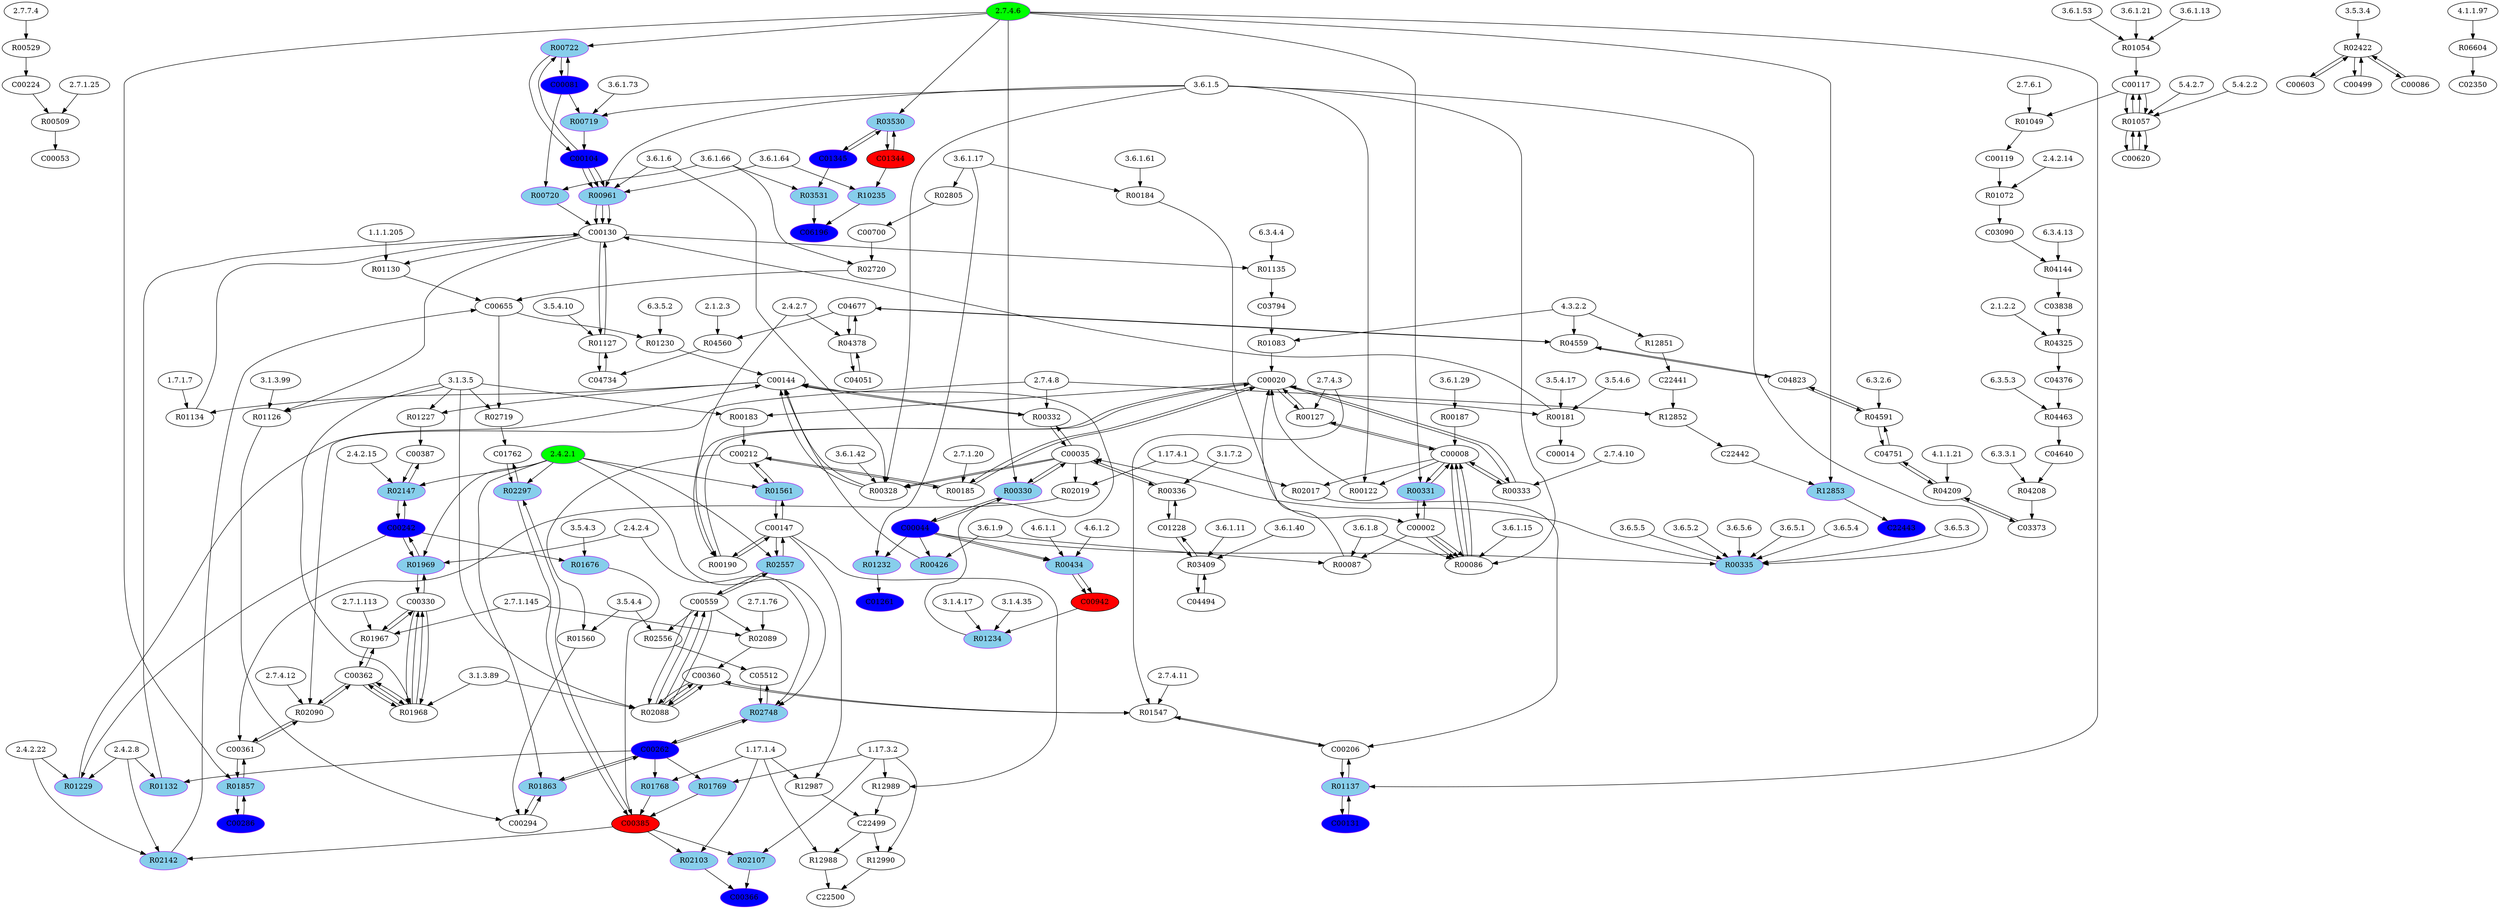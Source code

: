 digraph G {
"2.7.7.4" [type=E];
"3.6.1.66" [type=E];
"3.1.4.17" [type=E];
"1.7.1.7" [type=E];
"3.6.5.5" [type=E];
"3.5.4.17" [type=E];
"3.5.4.4" [type=E];
"3.6.1.5" [type=E];
"3.6.1.17" [type=E];
"2.4.2.1" [color=purple, fillcolor=green, style=filled, type=E];
"3.5.3.4" [type=E];
"4.1.1.21" [type=E];
"1.17.1.4" [type=E];
"2.7.1.76" [type=E];
"2.1.2.2" [type=E];
"2.7.4.10" [type=E];
"3.6.1.8" [type=E];
"3.6.5.2" [type=E];
"1.17.3.2" [type=E];
"2.4.2.4" [type=E];
"3.6.1.15" [type=E];
"3.6.5.6" [type=E];
"3.6.5.1" [type=E];
"3.6.1.73" [type=E];
"3.6.1.11" [type=E];
"2.7.4.11" [type=E];
"3.6.1.64" [type=E];
"2.7.1.113" [type=E];
"2.7.4.8" [type=E];
"3.6.1.29" [type=E];
"3.6.1.61" [type=E];
"3.6.1.13" [type=E];
"2.4.2.7" [type=E];
"2.4.2.8" [type=E];
"3.6.1.9" [type=E];
"3.6.5.4" [type=E];
"3.1.3.5" [type=E];
"2.4.2.22" [type=E];
"3.5.4.3" [type=E];
"1.1.1.205" [type=E];
"5.4.2.7" [type=E];
"3.6.1.42" [type=E];
"3.1.4.35" [type=E];
"2.7.1.145" [type=E];
"2.7.6.1" [type=E];
"3.6.5.3" [type=E];
"3.5.4.10" [type=E];
"2.7.1.25" [type=E];
"3.6.1.6" [type=E];
"3.6.1.53" [type=E];
"1.17.4.1" [type=E];
"6.3.3.1" [type=E];
"4.1.1.97" [type=E];
"6.3.5.3" [type=E];
"2.7.4.12" [type=E];
"6.3.4.13" [type=E];
"4.6.1.1" [type=E];
"2.7.4.6" [color=purple, fillcolor=green, style=filled, type=E];
"4.3.2.2" [type=E];
"3.5.4.6" [type=E];
"2.1.2.3" [type=E];
"2.7.4.3" [type=E];
"6.3.2.6" [type=E];
"2.4.2.15" [type=E];
"2.4.2.14" [type=E];
"2.7.1.20" [type=E];
"5.4.2.2" [type=E];
"3.1.3.89" [type=E];
"6.3.4.4" [type=E];
"6.3.5.2" [type=E];
"4.6.1.2" [type=E];
"3.6.1.21" [type=E];
"3.6.1.40" [type=E];
"3.1.3.99" [type=E];
"3.1.7.2" [type=E];
R01132 [color=purple, fillcolor=skyblue, style=filled, type=R];
R04591 [type=R];
R02090 [type=R];
R01049 [type=R];
R00086 [type=R];
R12851 [type=R];
R00722 [color=purple, fillcolor=skyblue, style=filled, type=R];
R00330 [color=purple, fillcolor=skyblue, style=filled, type=R];
R00184 [type=R];
R01127 [type=R];
R01072 [type=R];
R12853 [color=purple, fillcolor=skyblue, style=filled, type=R];
R03531 [color=purple, fillcolor=skyblue, style=filled, type=R];
R12987 [type=R];
R01547 [type=R];
R00336 [type=R];
R00720 [color=purple, fillcolor=skyblue, style=filled, type=R];
R01863 [color=purple, fillcolor=skyblue, style=filled, type=R];
R01857 [color=purple, fillcolor=skyblue, style=filled, type=R];
R02720 [type=R];
R02719 [type=R];
R00335 [color=purple, fillcolor=skyblue, style=filled, type=R];
R00122 [type=R];
R01768 [color=purple, fillcolor=skyblue, style=filled, type=R];
R04208 [type=R];
R00509 [type=R];
R01561 [color=purple, fillcolor=skyblue, style=filled, type=R];
R00529 [type=R];
R00426 [color=purple, fillcolor=skyblue, style=filled, type=R];
R01967 [type=R];
R01234 [color=purple, fillcolor=skyblue, style=filled, type=R];
R02147 [color=purple, fillcolor=skyblue, style=filled, type=R];
R00187 [type=R];
R02107 [color=purple, fillcolor=skyblue, style=filled, type=R];
R04209 [type=R];
R01130 [type=R];
R00183 [type=R];
R00961 [color=purple, fillcolor=skyblue, style=filled, type=R];
R02557 [color=purple, fillcolor=skyblue, style=filled, type=R];
R01968 [type=R];
R01229 [color=purple, fillcolor=skyblue, style=filled, type=R];
R00087 [type=R];
R01083 [type=R];
R12989 [type=R];
R12852 [type=R];
R02089 [type=R];
R04560 [type=R];
R00185 [type=R];
R01227 [type=R];
R02142 [color=purple, fillcolor=skyblue, style=filled, type=R];
R01135 [type=R];
R02805 [type=R];
R01230 [type=R];
R00181 [type=R];
R01054 [type=R];
R04144 [type=R];
R00190 [type=R];
R00332 [type=R];
R01560 [type=R];
R02297 [color=purple, fillcolor=skyblue, style=filled, type=R];
R03409 [type=R];
R03530 [color=purple, fillcolor=skyblue, style=filled, type=R];
R02088 [type=R];
R04559 [type=R];
R01134 [type=R];
R02019 [type=R];
R02748 [color=purple, fillcolor=skyblue, style=filled, type=R];
R06604 [type=R];
R00127 [type=R];
R02017 [type=R];
R00434 [color=purple, fillcolor=skyblue, style=filled, type=R];
R00719 [color=purple, fillcolor=skyblue, style=filled, type=R];
R01057 [type=R];
R02422 [type=R];
R00331 [color=purple, fillcolor=skyblue, style=filled, type=R];
R12988 [type=R];
R04378 [type=R];
R12990 [type=R];
R04463 [type=R];
R01137 [color=purple, fillcolor=skyblue, style=filled, type=R];
R04325 [type=R];
R02103 [color=purple, fillcolor=skyblue, style=filled, type=R];
R01769 [color=purple, fillcolor=skyblue, style=filled, type=R];
R02556 [type=R];
R01676 [color=purple, fillcolor=skyblue, style=filled, type=R];
R01969 [color=purple, fillcolor=skyblue, style=filled, type=R];
R00333 [type=R];
R01126 [type=R];
R00328 [type=R];
R01232 [color=purple, fillcolor=skyblue, style=filled, type=R];
R10235 [color=purple, fillcolor=skyblue, style=filled, type=R];
C00655 [type=C];
C04051 [type=C];
C03794 [type=C];
C00008 [type=C];
C00360 [type=C];
C00212 [type=C];
C00044 [color=purple, fillcolor=blue, style=filled, type=C];
C00053 [type=C];
C00147 [type=C];
C00362 [type=C];
C04494 [type=C];
C03090 [type=C];
C00081 [color=purple, fillcolor=blue, style=filled, type=C];
C00603 [type=C];
C00117 [type=C];
C00130 [type=C];
C04734 [type=C];
C00206 [type=C];
C05512 [type=C];
C22441 [type=C];
C22499 [type=C];
C04376 [type=C];
C03838 [type=C];
C00361 [type=C];
C00242 [color=purple, fillcolor=blue, style=filled, type=C];
C04751 [type=C];
C00499 [type=C];
C03373 [type=C];
C00620 [type=C];
C01345 [color=purple, fillcolor=blue, style=filled, type=C];
C00086 [type=C];
C00366 [color=purple, fillcolor=blue, style=filled, type=C];
C00131 [color=purple, fillcolor=blue, style=filled, type=C];
C00119 [type=C];
C22500 [type=C];
C00014 [type=C];
C01228 [type=C];
C00002 [type=C];
C00020 [type=C];
C01762 [type=C];
C00224 [type=C];
C06196 [color=purple, fillcolor=blue, style=filled, type=C];
C04823 [type=C];
C00144 [type=C];
C00294 [type=C];
C00942 [fillcolor=red, style=filled, type=C];
C00700 [type=C];
C02350 [type=C];
C00286 [color=purple, fillcolor=blue, style=filled, type=C];
C01344 [fillcolor=red, style=filled, type=C];
C00104 [color=purple, fillcolor=blue, style=filled, type=C];
C04677 [type=C];
C00387 [type=C];
C01261 [color=purple, fillcolor=blue, style=filled, type=C];
C00035 [type=C];
C00385 [fillcolor=red, style=filled, type=C];
C04640 [type=C];
C00330 [type=C];
C22443 [color=purple, fillcolor=blue, style=filled, type=C];
C00262 [color=purple, fillcolor=blue, style=filled, type=C];
C00559 [type=C];
C22442 [type=C];
C00035 -> R02019;
R02019 -> C00361;
C00385 -> R02107;
R02107 -> C00366;
C00117 -> R01049;
R01049 -> C00119;
C00119 -> R01072;
R01072 -> C03090;
C03090 -> R04144;
R04144 -> C03838;
C03838 -> R04325;
R04325 -> C04376;
C04640 -> R04208;
R04208 -> C03373;
C04677 -> R04560;
R04560 -> C04734;
C04823 -> R04559;
R04559 -> C04823;
R04559 -> C04677;
C04677 -> R04559;
C04751 -> R04591;
R04591 -> C04751;
R04591 -> C04823;
C04823 -> R04591;
C04751 -> R04209;
R04209 -> C04751;
R04209 -> C03373;
C03373 -> R04209;
C04734 -> R01127;
R01127 -> C04734;
R01127 -> C00130;
C00130 -> R01127;
C00002 -> R00086;
R00086 -> C00008;
C00002 -> R00086;
R00086 -> C00008;
C00008 -> R00331;
R00331 -> C00008;
R00331 -> C00002;
C00002 -> R00331;
C00206 -> R01137;
R01137 -> C00206;
R01137 -> C00131;
C00131 -> R01137;
C00008 -> R02017;
R02017 -> C00206;
C00008 -> R00122;
R00122 -> C00020;
C00020 -> R00127;
R00127 -> C00020;
R00127 -> C00008;
C00008 -> R00127;
C03794 -> R01083;
R01083 -> C00020;
C00130 -> R01135;
R01135 -> C03794;
C00020 -> R00181;
R00181 -> C00130;
R00181 -> C00014;
C00020 -> R00183;
R00183 -> C00212;
C00212 -> R00185;
R00185 -> C00212;
R00185 -> C00020;
C00020 -> R00185;
C00020 -> R00190;
R00190 -> C00020;
R00190 -> C00147;
C00147 -> R00190;
C00360 -> R02088;
R02088 -> C00360;
R02088 -> C00559;
C00559 -> R02088;
C00559 -> R02556;
R02556 -> C05512;
C05512 -> R02748;
R02748 -> C05512;
R02748 -> C00262;
C00262 -> R02748;
C01762 -> R02297;
R02297 -> C01762;
R02297 -> C00385;
C00385 -> R02297;
C00130 -> R01126;
R01126 -> C00294;
C00212 -> R01560;
R01560 -> C00294;
C00104 -> R00961;
R00961 -> C00130;
C00104 -> R00722;
R00722 -> C00104;
R00722 -> C00081;
C00081 -> R00722;
C00081 -> R00719;
R00719 -> C00104;
C00144 -> R01134;
R01134 -> C00130;
C00130 -> R01130;
R01130 -> C00655;
C00655 -> R01230;
R01230 -> C00144;
C00035 -> R00328;
R00328 -> C00144;
C00035 -> R00328;
R00328 -> C00144;
C00262 -> R01132;
R01132 -> C00130;
C00212 -> R01561;
R01561 -> C00212;
R01561 -> C00147;
C00147 -> R01561;
C00262 -> R01769;
R01769 -> C00385;
C00144 -> R01227;
R01227 -> C00387;
C00294 -> R01863;
R01863 -> C00294;
R01863 -> C00262;
C00262 -> R01863;
C00385 -> R02142;
R02142 -> C00655;
C00655 -> R02719;
R02719 -> C01762;
C00242 -> R01229;
R01229 -> C00144;
C00144 -> R00332;
R00332 -> C00144;
R00332 -> C00035;
C00035 -> R00332;
C00330 -> R01969;
R01969 -> C00330;
R01969 -> C00242;
C00242 -> R01969;
C00242 -> R01676;
R01676 -> C00385;
C00499 -> R02422;
R02422 -> C00499;
R02422 -> C00603;
C00603 -> R02422;
R02422 -> C00086;
C00086 -> R02422;
C01228 -> R00336;
R00336 -> C01228;
R00336 -> C00035;
C00035 -> R00336;
C04494 -> R03409;
R03409 -> C04494;
R03409 -> C01228;
C01228 -> R03409;
C00044 -> R00335;
R00335 -> C00035;
C00035 -> R00330;
R00330 -> C00035;
R00330 -> C00044;
C00044 -> R00330;
C00362 -> R02090;
R02090 -> C00362;
R02090 -> C00361;
C00361 -> R02090;
C00361 -> R01857;
R01857 -> C00361;
R01857 -> C00286;
C00286 -> R01857;
C00362 -> R01968;
R01968 -> C00362;
R01968 -> C00330;
C00330 -> R01968;
C00387 -> R02147;
R02147 -> C00387;
R02147 -> C00242;
C00242 -> R02147;
C00044 -> R00434;
R00434 -> C00942;
C00942 -> R01234;
R01234 -> C00144;
R00529 -> C00224;
C00224 -> R00509;
R00509 -> C00053;
C00262 -> R01768;
R01768 -> C00385;
C00385 -> R02103;
R02103 -> C00366;
C04376 -> R04463;
R04463 -> C04640;
C00081 -> R00720;
R00720 -> C00130;
C00700 -> R02720;
R02720 -> C00655;
R00184 -> C00002;
C00044 -> R01232;
R01232 -> C01261;
C00330 -> R01967;
R01967 -> C00330;
R01967 -> C00362;
C00362 -> R01967;
R02805 -> C00700;
C00620 -> R01057;
R01057 -> C00620;
R01057 -> C00117;
C00117 -> R01057;
R01054 -> C00117;
C00559 -> R02089;
R02089 -> C00360;
C00147 -> R02557;
R02557 -> C00147;
R02557 -> C00559;
C00559 -> R02557;
C00360 -> R01547;
R01547 -> C00360;
R01547 -> C00206;
C00206 -> R01547;
C01344 -> R03530;
R03530 -> C01344;
R03530 -> C01345;
C01345 -> R03530;
R00187 -> C00008;
C00044 -> R00434;
R00434 -> C00942;
C04677 -> R04378;
R04378 -> C04677;
R04378 -> C04051;
C04051 -> R04378;
C00104 -> R00961;
R00961 -> C00130;
C00002 -> R00086;
R00086 -> C00008;
R06604 -> C02350;
C00620 -> R01057;
R01057 -> C00620;
R01057 -> C00117;
C00117 -> R01057;
C00104 -> R00961;
R00961 -> C00130;
C01344 -> R10235;
R10235 -> C06196;
C01345 -> R03531;
R03531 -> C06196;
C00020 -> R00333;
R00333 -> C00020;
R00333 -> C00008;
C00008 -> R00333;
C00002 -> R00087;
R00087 -> C00020;
C00044 -> R00426;
R00426 -> C00144;
C00360 -> R02088;
R02088 -> C00360;
R02088 -> C00559;
C00559 -> R02088;
C00362 -> R01968;
R01968 -> C00362;
R01968 -> C00330;
C00330 -> R01968;
R12851 -> C22441;
C22441 -> R12852;
R12852 -> C22442;
C22442 -> R12853;
R12853 -> C22443;
C22499 -> R12988;
R12988 -> C22500;
C22499 -> R12990;
R12990 -> C22500;
C00147 -> R12987;
R12987 -> C22499;
C00147 -> R12989;
R12989 -> C22499;
"2.4.2.8" -> R01132;
"6.3.2.6" -> R04591;
"2.7.4.8" -> R02090;
"2.7.4.12" -> R02090;
"2.7.6.1" -> R01049;
"3.6.1.5" -> R00086;
"3.6.1.8" -> R00086;
"3.6.1.15" -> R00086;
"4.3.2.2" -> R12851;
"2.7.4.6" -> R00722;
"2.7.4.6" -> R00330;
"3.6.1.17" -> R00184;
"3.6.1.61" -> R00184;
"3.5.4.10" -> R01127;
"2.4.2.14" -> R01072;
"2.7.4.6" -> R12853;
"3.6.1.66" -> R03531;
"1.17.1.4" -> R12987;
"2.7.4.3" -> R01547;
"2.7.4.11" -> R01547;
"3.1.7.2" -> R00336;
"3.6.1.66" -> R00720;
"2.4.2.1" -> R01863;
"2.7.4.6" -> R01857;
"3.6.1.66" -> R02720;
"3.1.3.5" -> R02719;
"3.6.1.5" -> R00335;
"3.6.5.1" -> R00335;
"3.6.5.2" -> R00335;
"3.6.5.3" -> R00335;
"3.6.5.4" -> R00335;
"3.6.5.5" -> R00335;
"3.6.5.6" -> R00335;
"3.6.1.5" -> R00122;
"1.17.1.4" -> R01768;
"6.3.3.1" -> R04208;
"2.7.1.25" -> R00509;
"2.4.2.1" -> R01561;
"2.7.7.4" -> R00529;
"3.6.1.9" -> R00426;
"2.7.1.113" -> R01967;
"2.7.1.145" -> R01967;
"3.1.4.17" -> R01234;
"3.1.4.35" -> R01234;
"2.4.2.1" -> R02147;
"2.4.2.15" -> R02147;
"3.6.1.29" -> R00187;
"1.17.3.2" -> R02107;
"4.1.1.21" -> R04209;
"1.1.1.205" -> R01130;
"3.1.3.5" -> R00183;
"3.6.1.5" -> R00961;
"3.6.1.6" -> R00961;
"3.6.1.64" -> R00961;
"2.4.2.1" -> R02557;
"3.1.3.5" -> R01968;
"3.1.3.89" -> R01968;
"2.4.2.8" -> R01229;
"2.4.2.22" -> R01229;
"3.6.1.8" -> R00087;
"3.6.1.9" -> R00087;
"4.3.2.2" -> R01083;
"1.17.3.2" -> R12989;
"2.7.4.8" -> R12852;
"2.7.1.76" -> R02089;
"2.7.1.145" -> R02089;
"2.1.2.3" -> R04560;
"2.7.1.20" -> R00185;
"3.1.3.5" -> R01227;
"2.4.2.8" -> R02142;
"2.4.2.22" -> R02142;
"6.3.4.4" -> R01135;
"3.6.1.17" -> R02805;
"6.3.5.2" -> R01230;
"3.5.4.6" -> R00181;
"3.5.4.17" -> R00181;
"3.6.1.13" -> R01054;
"3.6.1.21" -> R01054;
"3.6.1.53" -> R01054;
"6.3.4.13" -> R04144;
"2.4.2.7" -> R00190;
"2.7.4.8" -> R00332;
"3.5.4.4" -> R01560;
"2.4.2.1" -> R02297;
"3.6.1.11" -> R03409;
"3.6.1.40" -> R03409;
"2.7.4.6" -> R03530;
"3.1.3.5" -> R02088;
"3.1.3.89" -> R02088;
"4.3.2.2" -> R04559;
"1.7.1.7" -> R01134;
"1.17.4.1" -> R02019;
"2.4.2.1" -> R02748;
"2.4.2.4" -> R02748;
"4.1.1.97" -> R06604;
"2.7.4.3" -> R00127;
"1.17.4.1" -> R02017;
"4.6.1.1" -> R00434;
"4.6.1.2" -> R00434;
"3.6.1.5" -> R00719;
"3.6.1.73" -> R00719;
"5.4.2.2" -> R01057;
"5.4.2.7" -> R01057;
"3.5.3.4" -> R02422;
"2.7.4.6" -> R00331;
"1.17.1.4" -> R12988;
"2.4.2.7" -> R04378;
"1.17.3.2" -> R12990;
"6.3.5.3" -> R04463;
"2.7.4.6" -> R01137;
"2.1.2.2" -> R04325;
"1.17.1.4" -> R02103;
"1.17.3.2" -> R01769;
"3.5.4.4" -> R02556;
"3.5.4.3" -> R01676;
"2.4.2.1" -> R01969;
"2.4.2.4" -> R01969;
"2.7.4.10" -> R00333;
"3.1.3.5" -> R01126;
"3.1.3.99" -> R01126;
"3.6.1.5" -> R00328;
"3.6.1.6" -> R00328;
"3.6.1.42" -> R00328;
"3.6.1.17" -> R01232;
"3.6.1.64" -> R10235;
}
